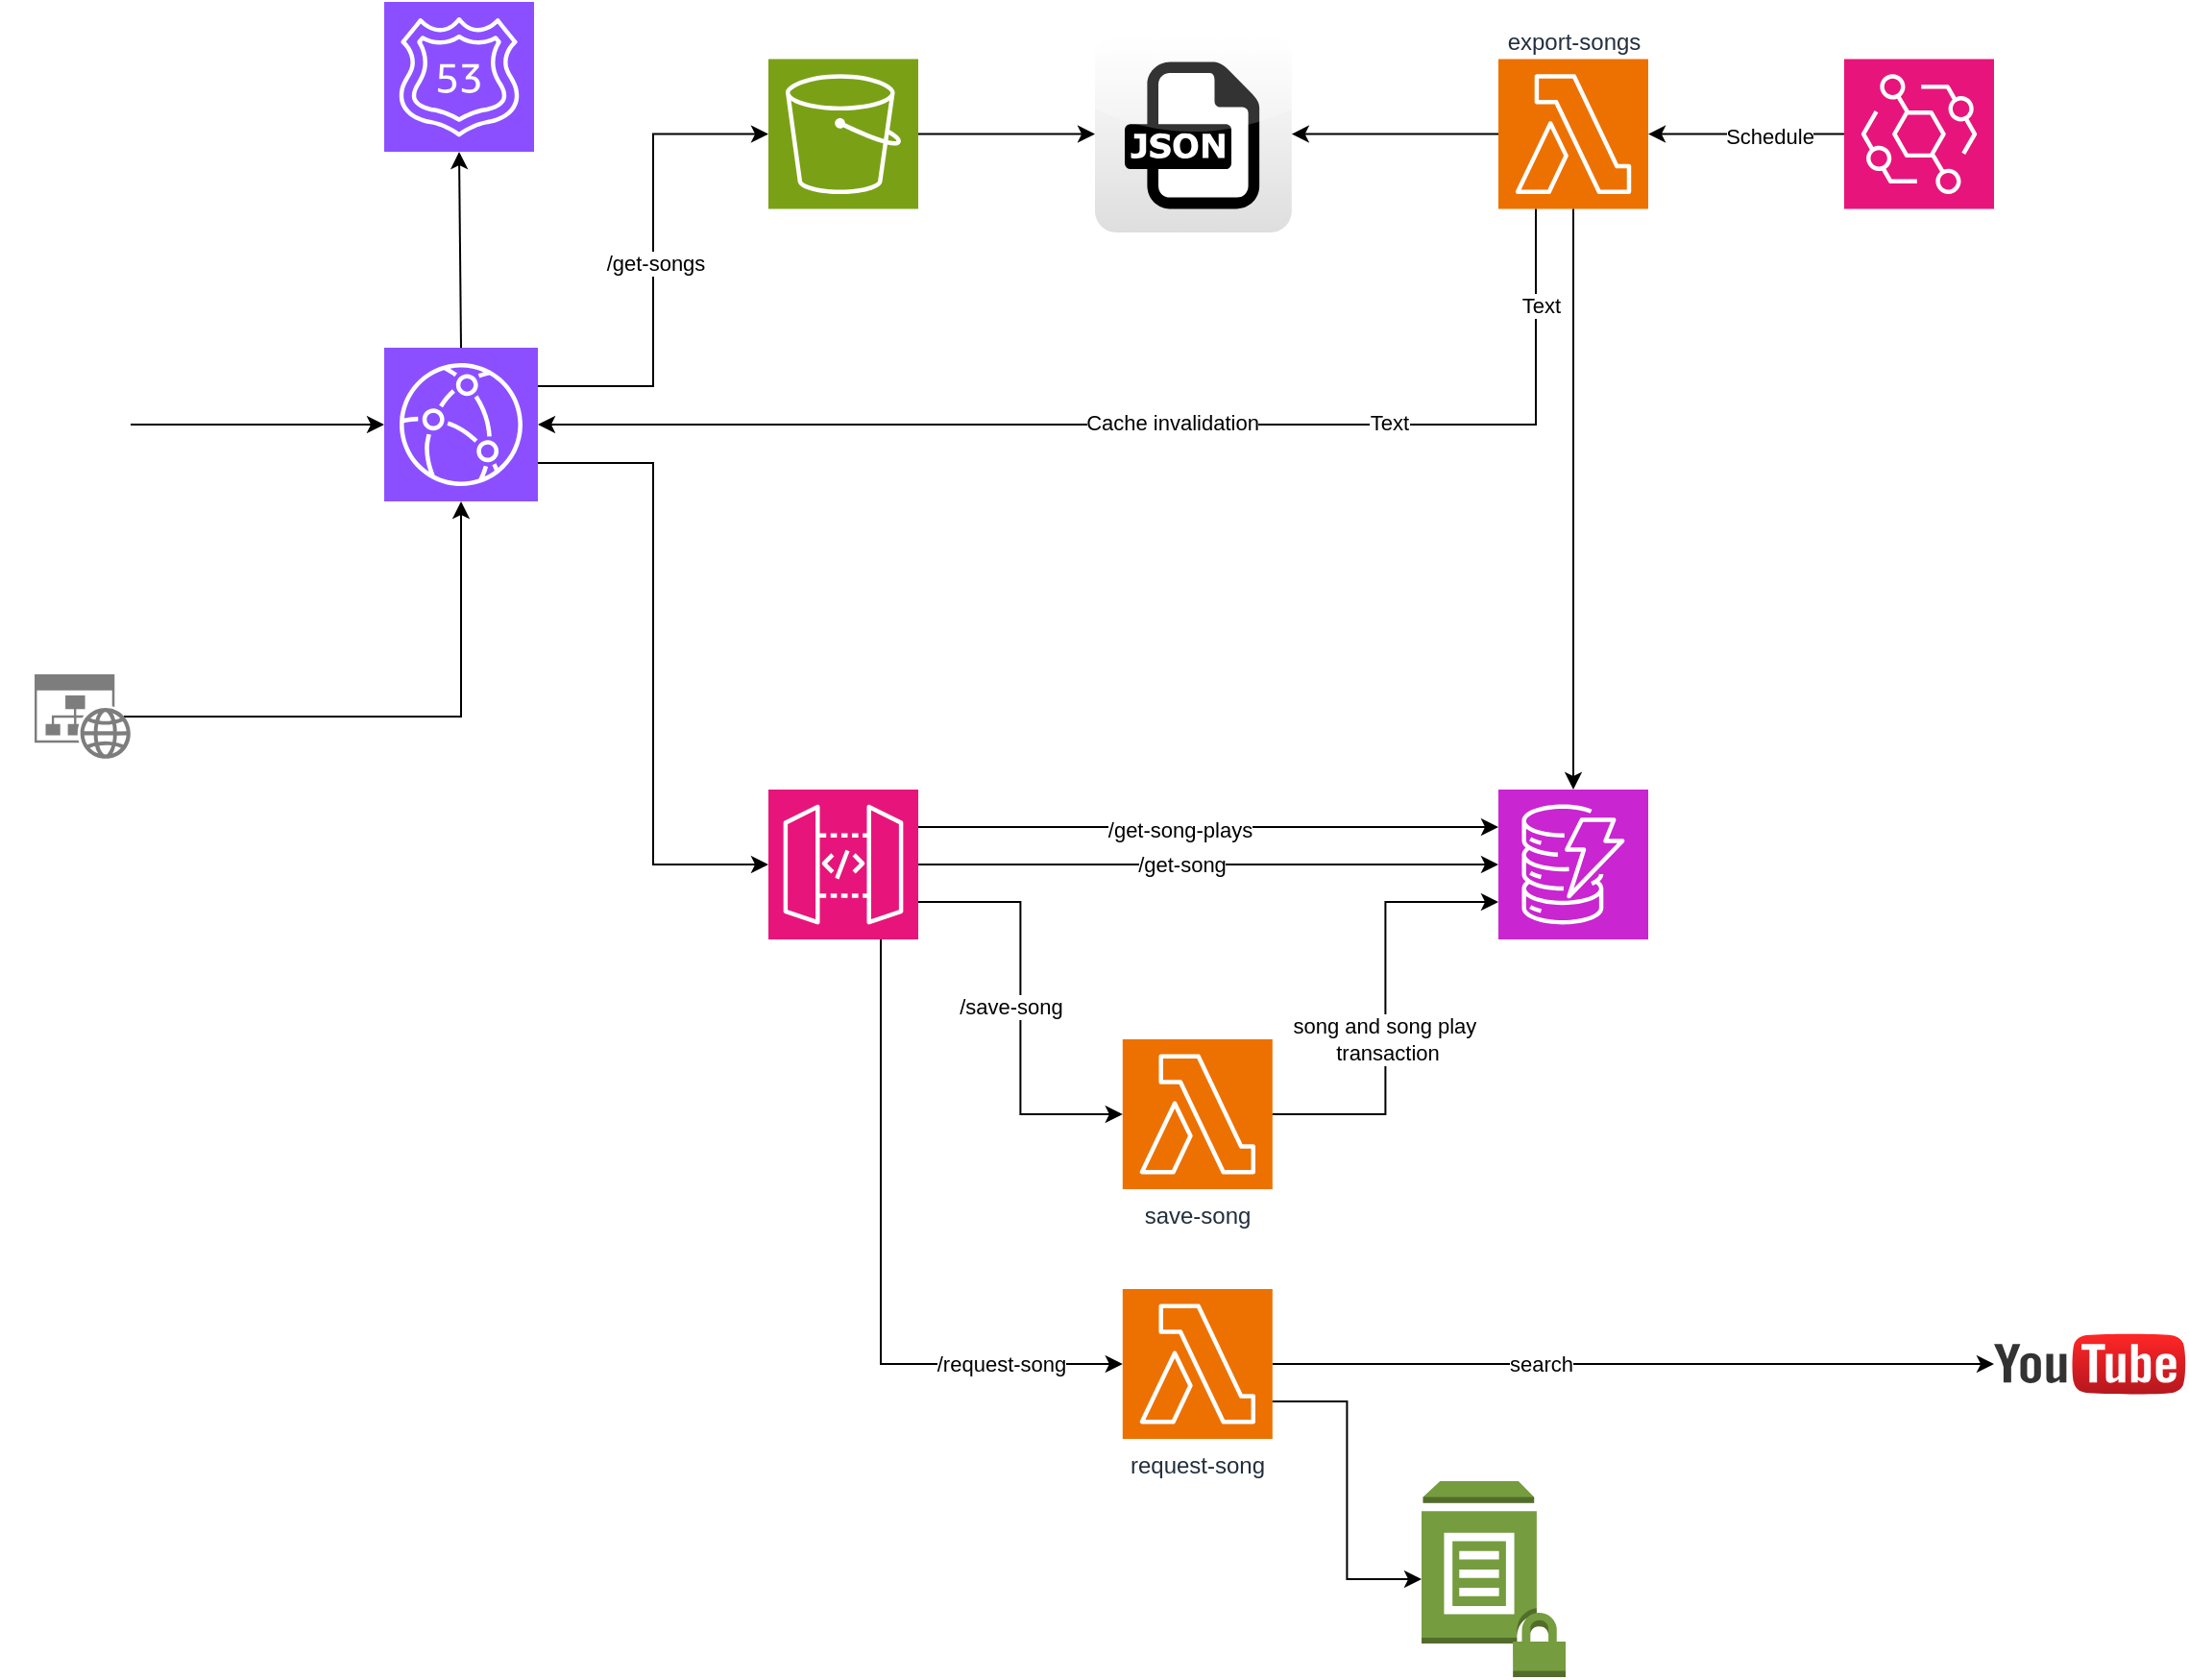 <mxfile version="24.7.17" pages="2">
  <diagram name="Song System API" id="7P1-5LUddxMdaVK0XYAh">
    <mxGraphModel dx="1567" dy="1005" grid="1" gridSize="10" guides="1" tooltips="1" connect="1" arrows="1" fold="1" page="1" pageScale="1" pageWidth="850" pageHeight="1100" math="0" shadow="0">
      <root>
        <mxCell id="0" />
        <mxCell id="1" parent="0" />
        <mxCell id="2VL3G-0FK4CuiI1bKmZT-2" style="edgeStyle=orthogonalEdgeStyle;rounded=0;orthogonalLoop=1;jettySize=auto;html=1;exitX=1;exitY=0.75;exitDx=0;exitDy=0;exitPerimeter=0;entryX=0;entryY=0.5;entryDx=0;entryDy=0;entryPerimeter=0;" parent="1" source="IGP91h_cHpOLYnScG89x-1" target="2VL3G-0FK4CuiI1bKmZT-9" edge="1">
          <mxGeometry relative="1" as="geometry">
            <mxPoint x="435.0" y="352.97" as="targetPoint" />
          </mxGeometry>
        </mxCell>
        <mxCell id="IGP91h_cHpOLYnScG89x-1" value="" style="sketch=0;points=[[0,0,0],[0.25,0,0],[0.5,0,0],[0.75,0,0],[1,0,0],[0,1,0],[0.25,1,0],[0.5,1,0],[0.75,1,0],[1,1,0],[0,0.25,0],[0,0.5,0],[0,0.75,0],[1,0.25,0],[1,0.5,0],[1,0.75,0]];outlineConnect=0;fontColor=#232F3E;fillColor=#8C4FFF;strokeColor=#ffffff;dashed=0;verticalLabelPosition=bottom;verticalAlign=top;align=center;html=1;fontSize=12;fontStyle=0;aspect=fixed;shape=mxgraph.aws4.resourceIcon;resIcon=mxgraph.aws4.cloudfront;" parent="1" vertex="1">
          <mxGeometry x="250" y="220" width="80" height="80" as="geometry" />
        </mxCell>
        <mxCell id="IGP91h_cHpOLYnScG89x-2" value="" style="sketch=0;points=[[0,0,0],[0.25,0,0],[0.5,0,0],[0.75,0,0],[1,0,0],[0,1,0],[0.25,1,0],[0.5,1,0],[0.75,1,0],[1,1,0],[0,0.25,0],[0,0.5,0],[0,0.75,0],[1,0.25,0],[1,0.5,0],[1,0.75,0]];outlineConnect=0;fontColor=#232F3E;fillColor=#8C4FFF;strokeColor=#ffffff;dashed=0;verticalLabelPosition=bottom;verticalAlign=top;align=center;html=1;fontSize=12;fontStyle=0;aspect=fixed;shape=mxgraph.aws4.resourceIcon;resIcon=mxgraph.aws4.route_53;" parent="1" vertex="1">
          <mxGeometry x="250" y="40" width="78" height="78" as="geometry" />
        </mxCell>
        <mxCell id="2VL3G-0FK4CuiI1bKmZT-32" style="edgeStyle=orthogonalEdgeStyle;rounded=0;orthogonalLoop=1;jettySize=auto;html=1;exitX=1;exitY=0.5;exitDx=0;exitDy=0;exitPerimeter=0;" parent="1" source="2VL3G-0FK4CuiI1bKmZT-7" target="2VL3G-0FK4CuiI1bKmZT-12" edge="1">
          <mxGeometry relative="1" as="geometry" />
        </mxCell>
        <mxCell id="2VL3G-0FK4CuiI1bKmZT-7" value="" style="sketch=0;points=[[0,0,0],[0.25,0,0],[0.5,0,0],[0.75,0,0],[1,0,0],[0,1,0],[0.25,1,0],[0.5,1,0],[0.75,1,0],[1,1,0],[0,0.25,0],[0,0.5,0],[0,0.75,0],[1,0.25,0],[1,0.5,0],[1,0.75,0]];outlineConnect=0;fontColor=#232F3E;fillColor=#7AA116;strokeColor=#ffffff;dashed=0;verticalLabelPosition=bottom;verticalAlign=top;align=center;html=1;fontSize=12;fontStyle=0;aspect=fixed;shape=mxgraph.aws4.resourceIcon;resIcon=mxgraph.aws4.s3;" parent="1" vertex="1">
          <mxGeometry x="450" y="69.8" width="78" height="78" as="geometry" />
        </mxCell>
        <mxCell id="2VL3G-0FK4CuiI1bKmZT-8" style="edgeStyle=orthogonalEdgeStyle;rounded=0;orthogonalLoop=1;jettySize=auto;html=1;exitX=1;exitY=0.25;exitDx=0;exitDy=0;exitPerimeter=0;entryX=0;entryY=0.5;entryDx=0;entryDy=0;entryPerimeter=0;" parent="1" source="IGP91h_cHpOLYnScG89x-1" target="2VL3G-0FK4CuiI1bKmZT-7" edge="1">
          <mxGeometry relative="1" as="geometry" />
        </mxCell>
        <mxCell id="2VL3G-0FK4CuiI1bKmZT-14" value="/get-songs" style="edgeLabel;html=1;align=center;verticalAlign=middle;resizable=0;points=[];" parent="2VL3G-0FK4CuiI1bKmZT-8" vertex="1" connectable="0">
          <mxGeometry x="-0.01" y="-1" relative="1" as="geometry">
            <mxPoint as="offset" />
          </mxGeometry>
        </mxCell>
        <mxCell id="2VL3G-0FK4CuiI1bKmZT-25" style="edgeStyle=orthogonalEdgeStyle;rounded=0;orthogonalLoop=1;jettySize=auto;html=1;exitX=0.75;exitY=1;exitDx=0;exitDy=0;exitPerimeter=0;entryX=0;entryY=0.5;entryDx=0;entryDy=0;entryPerimeter=0;" parent="1" source="2VL3G-0FK4CuiI1bKmZT-9" target="2VL3G-0FK4CuiI1bKmZT-23" edge="1">
          <mxGeometry relative="1" as="geometry">
            <mxPoint x="520" y="590" as="targetPoint" />
          </mxGeometry>
        </mxCell>
        <mxCell id="2VL3G-0FK4CuiI1bKmZT-26" value="/request-song" style="edgeLabel;html=1;align=center;verticalAlign=middle;resizable=0;points=[];" parent="2VL3G-0FK4CuiI1bKmZT-25" vertex="1" connectable="0">
          <mxGeometry x="0.634" relative="1" as="geometry">
            <mxPoint as="offset" />
          </mxGeometry>
        </mxCell>
        <mxCell id="2VL3G-0FK4CuiI1bKmZT-9" value="" style="sketch=0;points=[[0,0,0],[0.25,0,0],[0.5,0,0],[0.75,0,0],[1,0,0],[0,1,0],[0.25,1,0],[0.5,1,0],[0.75,1,0],[1,1,0],[0,0.25,0],[0,0.5,0],[0,0.75,0],[1,0.25,0],[1,0.5,0],[1,0.75,0]];outlineConnect=0;fontColor=#232F3E;fillColor=#E7157B;strokeColor=#ffffff;dashed=0;verticalLabelPosition=bottom;verticalAlign=top;align=center;html=1;fontSize=12;fontStyle=0;aspect=fixed;shape=mxgraph.aws4.resourceIcon;resIcon=mxgraph.aws4.api_gateway;" parent="1" vertex="1">
          <mxGeometry x="450" y="450" width="78" height="78" as="geometry" />
        </mxCell>
        <mxCell id="2VL3G-0FK4CuiI1bKmZT-12" value="" style="dashed=0;outlineConnect=0;html=1;align=center;labelPosition=center;verticalLabelPosition=bottom;verticalAlign=top;shape=mxgraph.webicons.json;gradientColor=#DFDEDE" parent="1" vertex="1">
          <mxGeometry x="620" y="57.6" width="102.4" height="102.4" as="geometry" />
        </mxCell>
        <mxCell id="2VL3G-0FK4CuiI1bKmZT-13" value="" style="sketch=0;points=[[0,0,0],[0.25,0,0],[0.5,0,0],[0.75,0,0],[1,0,0],[0,1,0],[0.25,1,0],[0.5,1,0],[0.75,1,0],[1,1,0],[0,0.25,0],[0,0.5,0],[0,0.75,0],[1,0.25,0],[1,0.5,0],[1,0.75,0]];outlineConnect=0;fontColor=#232F3E;fillColor=#C925D1;strokeColor=#ffffff;dashed=0;verticalLabelPosition=bottom;verticalAlign=top;align=center;html=1;fontSize=12;fontStyle=0;aspect=fixed;shape=mxgraph.aws4.resourceIcon;resIcon=mxgraph.aws4.dynamodb;" parent="1" vertex="1">
          <mxGeometry x="830" y="450" width="78" height="78" as="geometry" />
        </mxCell>
        <mxCell id="2VL3G-0FK4CuiI1bKmZT-15" style="edgeStyle=orthogonalEdgeStyle;rounded=0;orthogonalLoop=1;jettySize=auto;html=1;exitX=1;exitY=0.25;exitDx=0;exitDy=0;exitPerimeter=0;entryX=0;entryY=0.25;entryDx=0;entryDy=0;entryPerimeter=0;" parent="1" source="2VL3G-0FK4CuiI1bKmZT-9" target="2VL3G-0FK4CuiI1bKmZT-13" edge="1">
          <mxGeometry relative="1" as="geometry" />
        </mxCell>
        <mxCell id="2VL3G-0FK4CuiI1bKmZT-16" value="/get-song-plays" style="edgeLabel;html=1;align=center;verticalAlign=middle;resizable=0;points=[];" parent="2VL3G-0FK4CuiI1bKmZT-15" vertex="1" connectable="0">
          <mxGeometry x="-0.378" y="-1" relative="1" as="geometry">
            <mxPoint x="42" as="offset" />
          </mxGeometry>
        </mxCell>
        <mxCell id="2VL3G-0FK4CuiI1bKmZT-17" value="save-song" style="sketch=0;points=[[0,0,0],[0.25,0,0],[0.5,0,0],[0.75,0,0],[1,0,0],[0,1,0],[0.25,1,0],[0.5,1,0],[0.75,1,0],[1,1,0],[0,0.25,0],[0,0.5,0],[0,0.75,0],[1,0.25,0],[1,0.5,0],[1,0.75,0]];outlineConnect=0;fontColor=#232F3E;fillColor=#ED7100;strokeColor=#ffffff;dashed=0;verticalLabelPosition=bottom;verticalAlign=top;align=center;html=1;fontSize=12;fontStyle=0;aspect=fixed;shape=mxgraph.aws4.resourceIcon;resIcon=mxgraph.aws4.lambda;" parent="1" vertex="1">
          <mxGeometry x="634.4" y="580" width="78" height="78" as="geometry" />
        </mxCell>
        <mxCell id="2VL3G-0FK4CuiI1bKmZT-18" style="edgeStyle=orthogonalEdgeStyle;rounded=0;orthogonalLoop=1;jettySize=auto;html=1;exitX=1;exitY=0.75;exitDx=0;exitDy=0;exitPerimeter=0;entryX=0;entryY=0.5;entryDx=0;entryDy=0;entryPerimeter=0;" parent="1" source="2VL3G-0FK4CuiI1bKmZT-9" target="2VL3G-0FK4CuiI1bKmZT-17" edge="1">
          <mxGeometry relative="1" as="geometry" />
        </mxCell>
        <mxCell id="2VL3G-0FK4CuiI1bKmZT-19" value="/save-song" style="edgeLabel;html=1;align=center;verticalAlign=middle;resizable=0;points=[];" parent="2VL3G-0FK4CuiI1bKmZT-18" vertex="1" connectable="0">
          <mxGeometry x="-0.008" y="-5" relative="1" as="geometry">
            <mxPoint as="offset" />
          </mxGeometry>
        </mxCell>
        <mxCell id="2VL3G-0FK4CuiI1bKmZT-20" style="edgeStyle=orthogonalEdgeStyle;rounded=0;orthogonalLoop=1;jettySize=auto;html=1;exitX=1;exitY=0.5;exitDx=0;exitDy=0;exitPerimeter=0;entryX=0;entryY=0.75;entryDx=0;entryDy=0;entryPerimeter=0;" parent="1" source="2VL3G-0FK4CuiI1bKmZT-17" target="2VL3G-0FK4CuiI1bKmZT-13" edge="1">
          <mxGeometry relative="1" as="geometry" />
        </mxCell>
        <mxCell id="2VL3G-0FK4CuiI1bKmZT-46" value="song and song play&amp;nbsp;&lt;div&gt;transaction&lt;/div&gt;" style="edgeLabel;html=1;align=center;verticalAlign=middle;resizable=0;points=[];" parent="2VL3G-0FK4CuiI1bKmZT-20" vertex="1" connectable="0">
          <mxGeometry x="-0.137" y="-1" relative="1" as="geometry">
            <mxPoint as="offset" />
          </mxGeometry>
        </mxCell>
        <mxCell id="2VL3G-0FK4CuiI1bKmZT-21" style="edgeStyle=orthogonalEdgeStyle;rounded=0;orthogonalLoop=1;jettySize=auto;html=1;exitX=1;exitY=0.5;exitDx=0;exitDy=0;exitPerimeter=0;entryX=0;entryY=0.5;entryDx=0;entryDy=0;entryPerimeter=0;" parent="1" source="2VL3G-0FK4CuiI1bKmZT-9" target="2VL3G-0FK4CuiI1bKmZT-13" edge="1">
          <mxGeometry relative="1" as="geometry" />
        </mxCell>
        <mxCell id="2VL3G-0FK4CuiI1bKmZT-22" value="/get-song" style="edgeLabel;html=1;align=center;verticalAlign=middle;resizable=0;points=[];" parent="2VL3G-0FK4CuiI1bKmZT-21" vertex="1" connectable="0">
          <mxGeometry x="-0.265" y="-2" relative="1" as="geometry">
            <mxPoint x="26" y="-2" as="offset" />
          </mxGeometry>
        </mxCell>
        <mxCell id="2VL3G-0FK4CuiI1bKmZT-27" style="edgeStyle=orthogonalEdgeStyle;rounded=0;orthogonalLoop=1;jettySize=auto;html=1;exitX=1;exitY=0.5;exitDx=0;exitDy=0;exitPerimeter=0;" parent="1" source="2VL3G-0FK4CuiI1bKmZT-23" target="2VL3G-0FK4CuiI1bKmZT-24" edge="1">
          <mxGeometry relative="1" as="geometry">
            <mxPoint x="800" y="749" as="targetPoint" />
          </mxGeometry>
        </mxCell>
        <mxCell id="2VL3G-0FK4CuiI1bKmZT-28" value="search" style="edgeLabel;html=1;align=center;verticalAlign=middle;resizable=0;points=[];" parent="2VL3G-0FK4CuiI1bKmZT-27" vertex="1" connectable="0">
          <mxGeometry x="-0.258" relative="1" as="geometry">
            <mxPoint as="offset" />
          </mxGeometry>
        </mxCell>
        <mxCell id="2VL3G-0FK4CuiI1bKmZT-23" value="request-song" style="sketch=0;points=[[0,0,0],[0.25,0,0],[0.5,0,0],[0.75,0,0],[1,0,0],[0,1,0],[0.25,1,0],[0.5,1,0],[0.75,1,0],[1,1,0],[0,0.25,0],[0,0.5,0],[0,0.75,0],[1,0.25,0],[1,0.5,0],[1,0.75,0]];outlineConnect=0;fontColor=#232F3E;fillColor=#ED7100;strokeColor=#ffffff;dashed=0;verticalLabelPosition=bottom;verticalAlign=top;align=center;html=1;fontSize=12;fontStyle=0;aspect=fixed;shape=mxgraph.aws4.resourceIcon;resIcon=mxgraph.aws4.lambda;" parent="1" vertex="1">
          <mxGeometry x="634.4" y="710" width="78" height="78" as="geometry" />
        </mxCell>
        <mxCell id="2VL3G-0FK4CuiI1bKmZT-24" value="" style="dashed=0;outlineConnect=0;html=1;align=center;labelPosition=center;verticalLabelPosition=bottom;verticalAlign=top;shape=mxgraph.weblogos.youtube;fillColor=#FF2626;gradientColor=#B5171F" parent="1" vertex="1">
          <mxGeometry x="1088" y="733.05" width="100" height="31.9" as="geometry" />
        </mxCell>
        <mxCell id="2VL3G-0FK4CuiI1bKmZT-31" style="edgeStyle=orthogonalEdgeStyle;rounded=0;orthogonalLoop=1;jettySize=auto;html=1;exitX=0;exitY=0.5;exitDx=0;exitDy=0;exitPerimeter=0;" parent="1" source="2VL3G-0FK4CuiI1bKmZT-29" target="2VL3G-0FK4CuiI1bKmZT-12" edge="1">
          <mxGeometry relative="1" as="geometry" />
        </mxCell>
        <mxCell id="2VL3G-0FK4CuiI1bKmZT-29" value="export-songs" style="sketch=0;points=[[0,0,0],[0.25,0,0],[0.5,0,0],[0.75,0,0],[1,0,0],[0,1,0],[0.25,1,0],[0.5,1,0],[0.75,1,0],[1,1,0],[0,0.25,0],[0,0.5,0],[0,0.75,0],[1,0.25,0],[1,0.5,0],[1,0.75,0]];outlineConnect=0;fontColor=#232F3E;fillColor=#ED7100;strokeColor=#ffffff;dashed=0;verticalLabelPosition=top;verticalAlign=bottom;align=center;html=1;fontSize=12;fontStyle=0;aspect=fixed;shape=mxgraph.aws4.resourceIcon;resIcon=mxgraph.aws4.lambda;labelPosition=center;" parent="1" vertex="1">
          <mxGeometry x="830" y="69.8" width="78" height="78" as="geometry" />
        </mxCell>
        <mxCell id="2VL3G-0FK4CuiI1bKmZT-30" style="edgeStyle=orthogonalEdgeStyle;rounded=0;orthogonalLoop=1;jettySize=auto;html=1;exitX=0.5;exitY=1;exitDx=0;exitDy=0;exitPerimeter=0;entryX=0.5;entryY=0;entryDx=0;entryDy=0;entryPerimeter=0;" parent="1" source="2VL3G-0FK4CuiI1bKmZT-29" target="2VL3G-0FK4CuiI1bKmZT-13" edge="1">
          <mxGeometry relative="1" as="geometry" />
        </mxCell>
        <mxCell id="2VL3G-0FK4CuiI1bKmZT-33" value="" style="sketch=0;points=[[0,0,0],[0.25,0,0],[0.5,0,0],[0.75,0,0],[1,0,0],[0,1,0],[0.25,1,0],[0.5,1,0],[0.75,1,0],[1,1,0],[0,0.25,0],[0,0.5,0],[0,0.75,0],[1,0.25,0],[1,0.5,0],[1,0.75,0]];outlineConnect=0;fontColor=#232F3E;fillColor=#E7157B;strokeColor=#ffffff;dashed=0;verticalLabelPosition=bottom;verticalAlign=top;align=center;html=1;fontSize=12;fontStyle=0;aspect=fixed;shape=mxgraph.aws4.resourceIcon;resIcon=mxgraph.aws4.eventbridge;" parent="1" vertex="1">
          <mxGeometry x="1010" y="69.8" width="78" height="78" as="geometry" />
        </mxCell>
        <mxCell id="2VL3G-0FK4CuiI1bKmZT-34" style="edgeStyle=orthogonalEdgeStyle;rounded=0;orthogonalLoop=1;jettySize=auto;html=1;exitX=0;exitY=0.5;exitDx=0;exitDy=0;exitPerimeter=0;entryX=1;entryY=0.5;entryDx=0;entryDy=0;entryPerimeter=0;" parent="1" source="2VL3G-0FK4CuiI1bKmZT-33" target="2VL3G-0FK4CuiI1bKmZT-29" edge="1">
          <mxGeometry relative="1" as="geometry" />
        </mxCell>
        <mxCell id="2VL3G-0FK4CuiI1bKmZT-35" value="Schedule" style="edgeLabel;html=1;align=center;verticalAlign=middle;resizable=0;points=[];" parent="2VL3G-0FK4CuiI1bKmZT-34" vertex="1" connectable="0">
          <mxGeometry x="-0.234" y="1" relative="1" as="geometry">
            <mxPoint as="offset" />
          </mxGeometry>
        </mxCell>
        <mxCell id="2VL3G-0FK4CuiI1bKmZT-42" style="edgeStyle=none;rounded=0;orthogonalLoop=1;jettySize=auto;html=1;exitX=0.5;exitY=0;exitDx=0;exitDy=0;exitPerimeter=0;entryX=0.5;entryY=1;entryDx=0;entryDy=0;entryPerimeter=0;" parent="1" source="IGP91h_cHpOLYnScG89x-1" target="IGP91h_cHpOLYnScG89x-2" edge="1">
          <mxGeometry relative="1" as="geometry" />
        </mxCell>
        <mxCell id="2VL3G-0FK4CuiI1bKmZT-43" value="" style="outlineConnect=0;dashed=0;verticalLabelPosition=bottom;verticalAlign=top;align=center;html=1;shape=mxgraph.aws3.parameter_store;fillColor=#759C3E;gradientColor=none;" parent="1" vertex="1">
          <mxGeometry x="790" y="810" width="75" height="102" as="geometry" />
        </mxCell>
        <mxCell id="2VL3G-0FK4CuiI1bKmZT-45" style="edgeStyle=orthogonalEdgeStyle;rounded=0;orthogonalLoop=1;jettySize=auto;html=1;exitX=1;exitY=0.75;exitDx=0;exitDy=0;exitPerimeter=0;entryX=0;entryY=0.5;entryDx=0;entryDy=0;entryPerimeter=0;" parent="1" source="2VL3G-0FK4CuiI1bKmZT-23" target="2VL3G-0FK4CuiI1bKmZT-43" edge="1">
          <mxGeometry relative="1" as="geometry" />
        </mxCell>
        <mxCell id="NtjBOqm6TF3TTWoHX7JR-1" value="" style="shape=image;html=1;verticalAlign=top;verticalLabelPosition=bottom;labelBackgroundColor=#ffffff;imageAspect=0;aspect=fixed;image=https://cdn4.iconfinder.com/data/icons/logos-brands-7/512/twitch-128.png" vertex="1" parent="1">
          <mxGeometry x="50" y="226" width="68" height="68" as="geometry" />
        </mxCell>
        <mxCell id="NtjBOqm6TF3TTWoHX7JR-5" style="edgeStyle=orthogonalEdgeStyle;rounded=0;orthogonalLoop=1;jettySize=auto;html=1;exitX=0.93;exitY=0.5;exitDx=0;exitDy=0;exitPerimeter=0;" edge="1" parent="1" source="NtjBOqm6TF3TTWoHX7JR-3" target="IGP91h_cHpOLYnScG89x-1">
          <mxGeometry relative="1" as="geometry" />
        </mxCell>
        <mxCell id="NtjBOqm6TF3TTWoHX7JR-3" value="" style="sketch=0;aspect=fixed;pointerEvents=1;shadow=0;dashed=0;html=1;strokeColor=none;labelPosition=center;verticalLabelPosition=bottom;verticalAlign=top;align=center;shape=mxgraph.mscae.enterprise.website_generic;fillColor=#7D7D7D;" vertex="1" parent="1">
          <mxGeometry x="68" y="390" width="50" height="44" as="geometry" />
        </mxCell>
        <mxCell id="NtjBOqm6TF3TTWoHX7JR-4" style="edgeStyle=orthogonalEdgeStyle;rounded=0;orthogonalLoop=1;jettySize=auto;html=1;exitX=1;exitY=0.5;exitDx=0;exitDy=0;entryX=0;entryY=0.5;entryDx=0;entryDy=0;entryPerimeter=0;" edge="1" parent="1" source="NtjBOqm6TF3TTWoHX7JR-1" target="IGP91h_cHpOLYnScG89x-1">
          <mxGeometry relative="1" as="geometry" />
        </mxCell>
        <mxCell id="PBPIr7hPZ9hgj1bcy6SO-1" style="edgeStyle=orthogonalEdgeStyle;rounded=0;orthogonalLoop=1;jettySize=auto;html=1;exitX=0.25;exitY=1;exitDx=0;exitDy=0;exitPerimeter=0;entryX=1;entryY=0.5;entryDx=0;entryDy=0;entryPerimeter=0;" edge="1" parent="1" source="2VL3G-0FK4CuiI1bKmZT-29" target="IGP91h_cHpOLYnScG89x-1">
          <mxGeometry relative="1" as="geometry" />
        </mxCell>
        <mxCell id="PBPIr7hPZ9hgj1bcy6SO-2" value="Text" style="edgeLabel;html=1;align=center;verticalAlign=middle;resizable=0;points=[];" vertex="1" connectable="0" parent="PBPIr7hPZ9hgj1bcy6SO-1">
          <mxGeometry x="-0.403" y="-1" relative="1" as="geometry">
            <mxPoint as="offset" />
          </mxGeometry>
        </mxCell>
        <mxCell id="PBPIr7hPZ9hgj1bcy6SO-3" value="Text" style="edgeLabel;html=1;align=center;verticalAlign=middle;resizable=0;points=[];" vertex="1" connectable="0" parent="PBPIr7hPZ9hgj1bcy6SO-1">
          <mxGeometry x="-0.841" y="1" relative="1" as="geometry">
            <mxPoint x="1" as="offset" />
          </mxGeometry>
        </mxCell>
        <mxCell id="PBPIr7hPZ9hgj1bcy6SO-4" value="Cache invalidation" style="edgeLabel;html=1;align=center;verticalAlign=middle;resizable=0;points=[];" vertex="1" connectable="0" parent="PBPIr7hPZ9hgj1bcy6SO-1">
          <mxGeometry x="-0.045" y="-1" relative="1" as="geometry">
            <mxPoint as="offset" />
          </mxGeometry>
        </mxCell>
      </root>
    </mxGraphModel>
  </diagram>
  <diagram id="VQ4Y5oHPyiHmP7uhcyO0" name="SOTN System API">
    <mxGraphModel dx="1567" dy="1005" grid="1" gridSize="10" guides="1" tooltips="1" connect="1" arrows="1" fold="1" page="1" pageScale="1" pageWidth="850" pageHeight="1100" math="0" shadow="0">
      <root>
        <mxCell id="0" />
        <mxCell id="1" parent="0" />
        <mxCell id="d9jR4iQIcVRkzN9nEGwW-1" style="edgeStyle=orthogonalEdgeStyle;rounded=0;orthogonalLoop=1;jettySize=auto;html=1;exitX=1;exitY=0.75;exitDx=0;exitDy=0;exitPerimeter=0;entryX=0;entryY=0.5;entryDx=0;entryDy=0;entryPerimeter=0;" parent="1" source="d9jR4iQIcVRkzN9nEGwW-2" target="d9jR4iQIcVRkzN9nEGwW-10" edge="1">
          <mxGeometry relative="1" as="geometry">
            <mxPoint x="455.0" y="452.97" as="targetPoint" />
          </mxGeometry>
        </mxCell>
        <mxCell id="d9jR4iQIcVRkzN9nEGwW-2" value="" style="sketch=0;points=[[0,0,0],[0.25,0,0],[0.5,0,0],[0.75,0,0],[1,0,0],[0,1,0],[0.25,1,0],[0.5,1,0],[0.75,1,0],[1,1,0],[0,0.25,0],[0,0.5,0],[0,0.75,0],[1,0.25,0],[1,0.5,0],[1,0.75,0]];outlineConnect=0;fontColor=#232F3E;fillColor=#8C4FFF;strokeColor=#ffffff;dashed=0;verticalLabelPosition=bottom;verticalAlign=top;align=center;html=1;fontSize=12;fontStyle=0;aspect=fixed;shape=mxgraph.aws4.resourceIcon;resIcon=mxgraph.aws4.cloudfront;" parent="1" vertex="1">
          <mxGeometry x="270" y="320" width="80" height="80" as="geometry" />
        </mxCell>
        <mxCell id="d9jR4iQIcVRkzN9nEGwW-3" value="" style="sketch=0;points=[[0,0,0],[0.25,0,0],[0.5,0,0],[0.75,0,0],[1,0,0],[0,1,0],[0.25,1,0],[0.5,1,0],[0.75,1,0],[1,1,0],[0,0.25,0],[0,0.5,0],[0,0.75,0],[1,0.25,0],[1,0.5,0],[1,0.75,0]];outlineConnect=0;fontColor=#232F3E;fillColor=#8C4FFF;strokeColor=#ffffff;dashed=0;verticalLabelPosition=bottom;verticalAlign=top;align=center;html=1;fontSize=12;fontStyle=0;aspect=fixed;shape=mxgraph.aws4.resourceIcon;resIcon=mxgraph.aws4.route_53;" parent="1" vertex="1">
          <mxGeometry x="270" y="140" width="78" height="78" as="geometry" />
        </mxCell>
        <mxCell id="d9jR4iQIcVRkzN9nEGwW-4" style="edgeStyle=orthogonalEdgeStyle;rounded=0;orthogonalLoop=1;jettySize=auto;html=1;exitX=1;exitY=0.5;exitDx=0;exitDy=0;exitPerimeter=0;" parent="1" source="d9jR4iQIcVRkzN9nEGwW-5" target="d9jR4iQIcVRkzN9nEGwW-11" edge="1">
          <mxGeometry relative="1" as="geometry" />
        </mxCell>
        <mxCell id="d9jR4iQIcVRkzN9nEGwW-5" value="" style="sketch=0;points=[[0,0,0],[0.25,0,0],[0.5,0,0],[0.75,0,0],[1,0,0],[0,1,0],[0.25,1,0],[0.5,1,0],[0.75,1,0],[1,1,0],[0,0.25,0],[0,0.5,0],[0,0.75,0],[1,0.25,0],[1,0.5,0],[1,0.75,0]];outlineConnect=0;fontColor=#232F3E;fillColor=#7AA116;strokeColor=#ffffff;dashed=0;verticalLabelPosition=bottom;verticalAlign=top;align=center;html=1;fontSize=12;fontStyle=0;aspect=fixed;shape=mxgraph.aws4.resourceIcon;resIcon=mxgraph.aws4.s3;" parent="1" vertex="1">
          <mxGeometry x="470" y="169.8" width="78" height="78" as="geometry" />
        </mxCell>
        <mxCell id="d9jR4iQIcVRkzN9nEGwW-6" style="edgeStyle=orthogonalEdgeStyle;rounded=0;orthogonalLoop=1;jettySize=auto;html=1;exitX=1;exitY=0.25;exitDx=0;exitDy=0;exitPerimeter=0;entryX=0;entryY=0.5;entryDx=0;entryDy=0;entryPerimeter=0;" parent="1" source="d9jR4iQIcVRkzN9nEGwW-2" target="d9jR4iQIcVRkzN9nEGwW-5" edge="1">
          <mxGeometry relative="1" as="geometry" />
        </mxCell>
        <mxCell id="d9jR4iQIcVRkzN9nEGwW-7" value="/get-songs" style="edgeLabel;html=1;align=center;verticalAlign=middle;resizable=0;points=[];" parent="d9jR4iQIcVRkzN9nEGwW-6" vertex="1" connectable="0">
          <mxGeometry x="-0.01" y="-1" relative="1" as="geometry">
            <mxPoint as="offset" />
          </mxGeometry>
        </mxCell>
        <mxCell id="d9jR4iQIcVRkzN9nEGwW-10" value="" style="sketch=0;points=[[0,0,0],[0.25,0,0],[0.5,0,0],[0.75,0,0],[1,0,0],[0,1,0],[0.25,1,0],[0.5,1,0],[0.75,1,0],[1,1,0],[0,0.25,0],[0,0.5,0],[0,0.75,0],[1,0.25,0],[1,0.5,0],[1,0.75,0]];outlineConnect=0;fontColor=#232F3E;fillColor=#E7157B;strokeColor=#ffffff;dashed=0;verticalLabelPosition=bottom;verticalAlign=top;align=center;html=1;fontSize=12;fontStyle=0;aspect=fixed;shape=mxgraph.aws4.resourceIcon;resIcon=mxgraph.aws4.api_gateway;" parent="1" vertex="1">
          <mxGeometry x="470" y="550" width="78" height="78" as="geometry" />
        </mxCell>
        <mxCell id="d9jR4iQIcVRkzN9nEGwW-11" value="" style="dashed=0;outlineConnect=0;html=1;align=center;labelPosition=center;verticalLabelPosition=bottom;verticalAlign=top;shape=mxgraph.webicons.json;gradientColor=#DFDEDE" parent="1" vertex="1">
          <mxGeometry x="640" y="157.6" width="102.4" height="102.4" as="geometry" />
        </mxCell>
        <mxCell id="d9jR4iQIcVRkzN9nEGwW-12" value="" style="sketch=0;points=[[0,0,0],[0.25,0,0],[0.5,0,0],[0.75,0,0],[1,0,0],[0,1,0],[0.25,1,0],[0.5,1,0],[0.75,1,0],[1,1,0],[0,0.25,0],[0,0.5,0],[0,0.75,0],[1,0.25,0],[1,0.5,0],[1,0.75,0]];outlineConnect=0;fontColor=#232F3E;fillColor=#C925D1;strokeColor=#ffffff;dashed=0;verticalLabelPosition=bottom;verticalAlign=top;align=center;html=1;fontSize=12;fontStyle=0;aspect=fixed;shape=mxgraph.aws4.resourceIcon;resIcon=mxgraph.aws4.dynamodb;" parent="1" vertex="1">
          <mxGeometry x="850" y="550" width="78" height="78" as="geometry" />
        </mxCell>
        <mxCell id="d9jR4iQIcVRkzN9nEGwW-32" value="" style="sketch=0;points=[[0,0,0],[0.25,0,0],[0.5,0,0],[0.75,0,0],[1,0,0],[0,1,0],[0.25,1,0],[0.5,1,0],[0.75,1,0],[1,1,0],[0,0.25,0],[0,0.5,0],[0,0.75,0],[1,0.25,0],[1,0.5,0],[1,0.75,0]];outlineConnect=0;fontColor=#232F3E;fillColor=#E7157B;strokeColor=#ffffff;dashed=0;verticalLabelPosition=bottom;verticalAlign=top;align=center;html=1;fontSize=12;fontStyle=0;aspect=fixed;shape=mxgraph.aws4.resourceIcon;resIcon=mxgraph.aws4.eventbridge;" parent="1" vertex="1">
          <mxGeometry x="595" y="390" width="78" height="78" as="geometry" />
        </mxCell>
        <mxCell id="d9jR4iQIcVRkzN9nEGwW-33" style="edgeStyle=orthogonalEdgeStyle;rounded=0;orthogonalLoop=1;jettySize=auto;html=1;exitX=0.75;exitY=0;exitDx=0;exitDy=0;exitPerimeter=0;entryX=0;entryY=0.5;entryDx=0;entryDy=0;entryPerimeter=0;" parent="1" source="d9jR4iQIcVRkzN9nEGwW-10" target="d9jR4iQIcVRkzN9nEGwW-32" edge="1">
          <mxGeometry relative="1" as="geometry" />
        </mxCell>
        <mxCell id="d9jR4iQIcVRkzN9nEGwW-34" value="/save-sotn-winner" style="edgeLabel;html=1;align=center;verticalAlign=middle;resizable=0;points=[];" parent="d9jR4iQIcVRkzN9nEGwW-33" vertex="1" connectable="0">
          <mxGeometry x="-0.259" y="-3" relative="1" as="geometry">
            <mxPoint as="offset" />
          </mxGeometry>
        </mxCell>
        <mxCell id="d9jR4iQIcVRkzN9nEGwW-35" value="" style="sketch=0;points=[[0,0,0],[0.25,0,0],[0.5,0,0],[0.75,0,0],[1,0,0],[0,1,0],[0.25,1,0],[0.5,1,0],[0.75,1,0],[1,1,0],[0,0.25,0],[0,0.5,0],[0,0.75,0],[1,0.25,0],[1,0.5,0],[1,0.75,0]];outlineConnect=0;fontColor=#232F3E;fillColor=#E7157B;strokeColor=#ffffff;dashed=0;verticalLabelPosition=bottom;verticalAlign=top;align=center;html=1;fontSize=12;fontStyle=0;aspect=fixed;shape=mxgraph.aws4.resourceIcon;resIcon=mxgraph.aws4.step_functions;" parent="1" vertex="1">
          <mxGeometry x="752" y="390" width="78" height="78" as="geometry" />
        </mxCell>
        <mxCell id="d9jR4iQIcVRkzN9nEGwW-36" style="edgeStyle=orthogonalEdgeStyle;rounded=0;orthogonalLoop=1;jettySize=auto;html=1;exitX=1;exitY=0.5;exitDx=0;exitDy=0;exitPerimeter=0;entryX=0;entryY=0.5;entryDx=0;entryDy=0;entryPerimeter=0;" parent="1" source="d9jR4iQIcVRkzN9nEGwW-32" target="d9jR4iQIcVRkzN9nEGwW-35" edge="1">
          <mxGeometry relative="1" as="geometry" />
        </mxCell>
        <mxCell id="d9jR4iQIcVRkzN9nEGwW-37" value="SOTN Won&lt;div&gt;Event&lt;/div&gt;" style="edgeLabel;html=1;align=center;verticalAlign=middle;resizable=0;points=[];" parent="d9jR4iQIcVRkzN9nEGwW-36" vertex="1" connectable="0">
          <mxGeometry x="-0.078" relative="1" as="geometry">
            <mxPoint as="offset" />
          </mxGeometry>
        </mxCell>
        <mxCell id="d9jR4iQIcVRkzN9nEGwW-38" style="edgeStyle=none;rounded=0;orthogonalLoop=1;jettySize=auto;html=1;exitX=0.5;exitY=0;exitDx=0;exitDy=0;exitPerimeter=0;entryX=0.5;entryY=1;entryDx=0;entryDy=0;entryPerimeter=0;" parent="1" source="d9jR4iQIcVRkzN9nEGwW-2" target="d9jR4iQIcVRkzN9nEGwW-3" edge="1">
          <mxGeometry relative="1" as="geometry" />
        </mxCell>
        <mxCell id="dQeXlir5mpHKKs4TOIZq-3" style="edgeStyle=orthogonalEdgeStyle;rounded=0;orthogonalLoop=1;jettySize=auto;html=1;exitX=1;exitY=0.5;exitDx=0;exitDy=0;" edge="1" parent="1" source="dQeXlir5mpHKKs4TOIZq-1" target="d9jR4iQIcVRkzN9nEGwW-2">
          <mxGeometry relative="1" as="geometry" />
        </mxCell>
        <mxCell id="dQeXlir5mpHKKs4TOIZq-1" value="" style="shape=image;html=1;verticalAlign=top;verticalLabelPosition=bottom;labelBackgroundColor=#ffffff;imageAspect=0;aspect=fixed;image=https://cdn4.iconfinder.com/data/icons/logos-brands-7/512/twitch-128.png" vertex="1" parent="1">
          <mxGeometry x="80" y="326" width="68" height="68" as="geometry" />
        </mxCell>
        <mxCell id="dQeXlir5mpHKKs4TOIZq-2" value="" style="sketch=0;aspect=fixed;pointerEvents=1;shadow=0;dashed=0;html=1;strokeColor=none;labelPosition=center;verticalLabelPosition=bottom;verticalAlign=top;align=center;shape=mxgraph.mscae.enterprise.website_generic;fillColor=#7D7D7D;" vertex="1" parent="1">
          <mxGeometry x="98" y="489" width="50" height="44" as="geometry" />
        </mxCell>
        <mxCell id="dQeXlir5mpHKKs4TOIZq-4" style="edgeStyle=orthogonalEdgeStyle;rounded=0;orthogonalLoop=1;jettySize=auto;html=1;exitX=0.93;exitY=0.5;exitDx=0;exitDy=0;exitPerimeter=0;entryX=0.5;entryY=1;entryDx=0;entryDy=0;entryPerimeter=0;" edge="1" parent="1" source="dQeXlir5mpHKKs4TOIZq-2" target="d9jR4iQIcVRkzN9nEGwW-2">
          <mxGeometry relative="1" as="geometry" />
        </mxCell>
      </root>
    </mxGraphModel>
  </diagram>
</mxfile>
